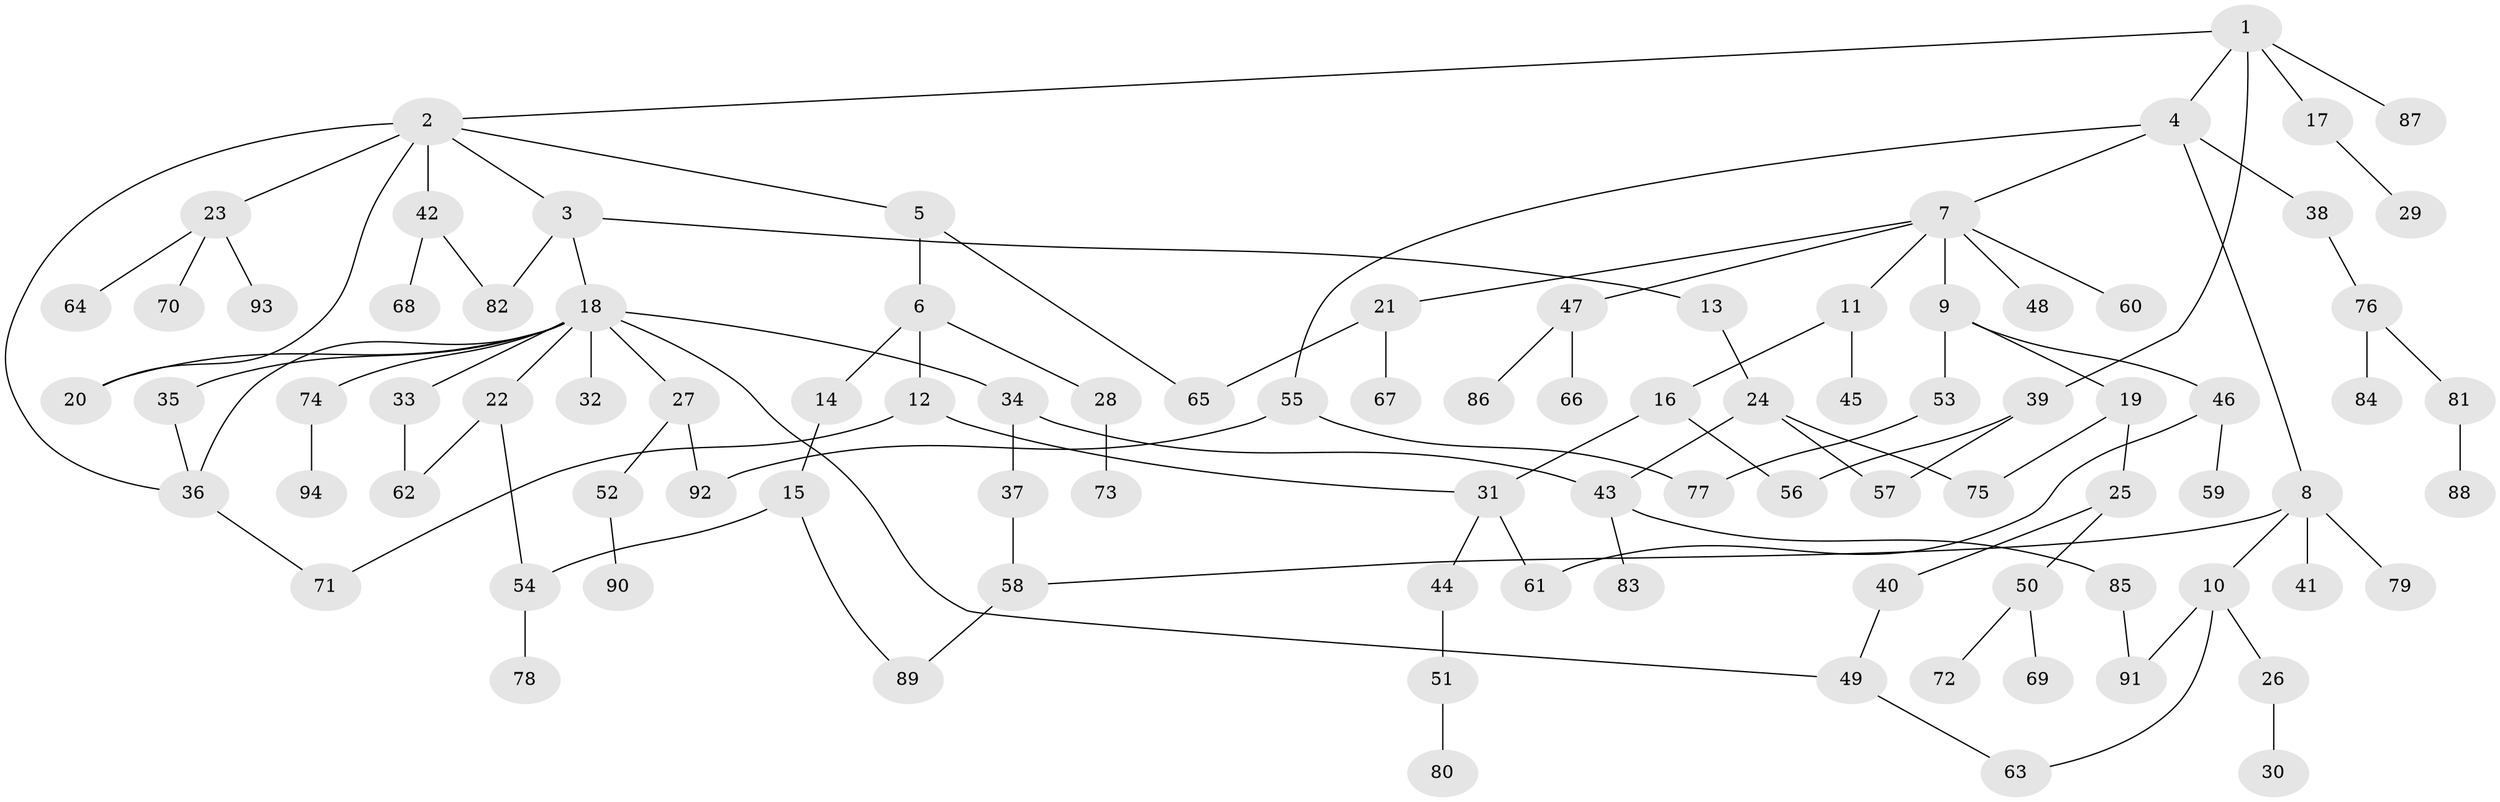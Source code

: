 // coarse degree distribution, {9: 0.05405405405405406, 4: 0.16216216216216217, 5: 0.05405405405405406, 3: 0.1891891891891892, 2: 0.13513513513513514, 10: 0.02702702702702703, 1: 0.35135135135135137, 6: 0.02702702702702703}
// Generated by graph-tools (version 1.1) at 2025/16/03/04/25 18:16:49]
// undirected, 94 vertices, 114 edges
graph export_dot {
graph [start="1"]
  node [color=gray90,style=filled];
  1;
  2;
  3;
  4;
  5;
  6;
  7;
  8;
  9;
  10;
  11;
  12;
  13;
  14;
  15;
  16;
  17;
  18;
  19;
  20;
  21;
  22;
  23;
  24;
  25;
  26;
  27;
  28;
  29;
  30;
  31;
  32;
  33;
  34;
  35;
  36;
  37;
  38;
  39;
  40;
  41;
  42;
  43;
  44;
  45;
  46;
  47;
  48;
  49;
  50;
  51;
  52;
  53;
  54;
  55;
  56;
  57;
  58;
  59;
  60;
  61;
  62;
  63;
  64;
  65;
  66;
  67;
  68;
  69;
  70;
  71;
  72;
  73;
  74;
  75;
  76;
  77;
  78;
  79;
  80;
  81;
  82;
  83;
  84;
  85;
  86;
  87;
  88;
  89;
  90;
  91;
  92;
  93;
  94;
  1 -- 2;
  1 -- 4;
  1 -- 17;
  1 -- 39;
  1 -- 87;
  2 -- 3;
  2 -- 5;
  2 -- 20;
  2 -- 23;
  2 -- 42;
  2 -- 36;
  3 -- 13;
  3 -- 18;
  3 -- 82;
  4 -- 7;
  4 -- 8;
  4 -- 38;
  4 -- 55;
  5 -- 6;
  5 -- 65;
  6 -- 12;
  6 -- 14;
  6 -- 28;
  7 -- 9;
  7 -- 11;
  7 -- 21;
  7 -- 47;
  7 -- 48;
  7 -- 60;
  8 -- 10;
  8 -- 41;
  8 -- 79;
  8 -- 58;
  9 -- 19;
  9 -- 46;
  9 -- 53;
  10 -- 26;
  10 -- 91;
  10 -- 63;
  11 -- 16;
  11 -- 45;
  12 -- 31;
  12 -- 71;
  13 -- 24;
  14 -- 15;
  15 -- 54;
  15 -- 89;
  16 -- 56;
  16 -- 31;
  17 -- 29;
  18 -- 22;
  18 -- 27;
  18 -- 32;
  18 -- 33;
  18 -- 34;
  18 -- 35;
  18 -- 74;
  18 -- 49;
  18 -- 36;
  18 -- 20;
  19 -- 25;
  19 -- 75;
  21 -- 67;
  21 -- 65;
  22 -- 54;
  22 -- 62;
  23 -- 64;
  23 -- 70;
  23 -- 93;
  24 -- 43;
  24 -- 57;
  24 -- 75;
  25 -- 40;
  25 -- 50;
  26 -- 30;
  27 -- 52;
  27 -- 92;
  28 -- 73;
  31 -- 44;
  31 -- 61;
  33 -- 62;
  34 -- 37;
  34 -- 43;
  35 -- 36;
  36 -- 71;
  37 -- 58;
  38 -- 76;
  39 -- 57;
  39 -- 56;
  40 -- 49;
  42 -- 68;
  42 -- 82;
  43 -- 83;
  43 -- 85;
  44 -- 51;
  46 -- 59;
  46 -- 61;
  47 -- 66;
  47 -- 86;
  49 -- 63;
  50 -- 69;
  50 -- 72;
  51 -- 80;
  52 -- 90;
  53 -- 77;
  54 -- 78;
  55 -- 77;
  55 -- 92;
  58 -- 89;
  74 -- 94;
  76 -- 81;
  76 -- 84;
  81 -- 88;
  85 -- 91;
}

